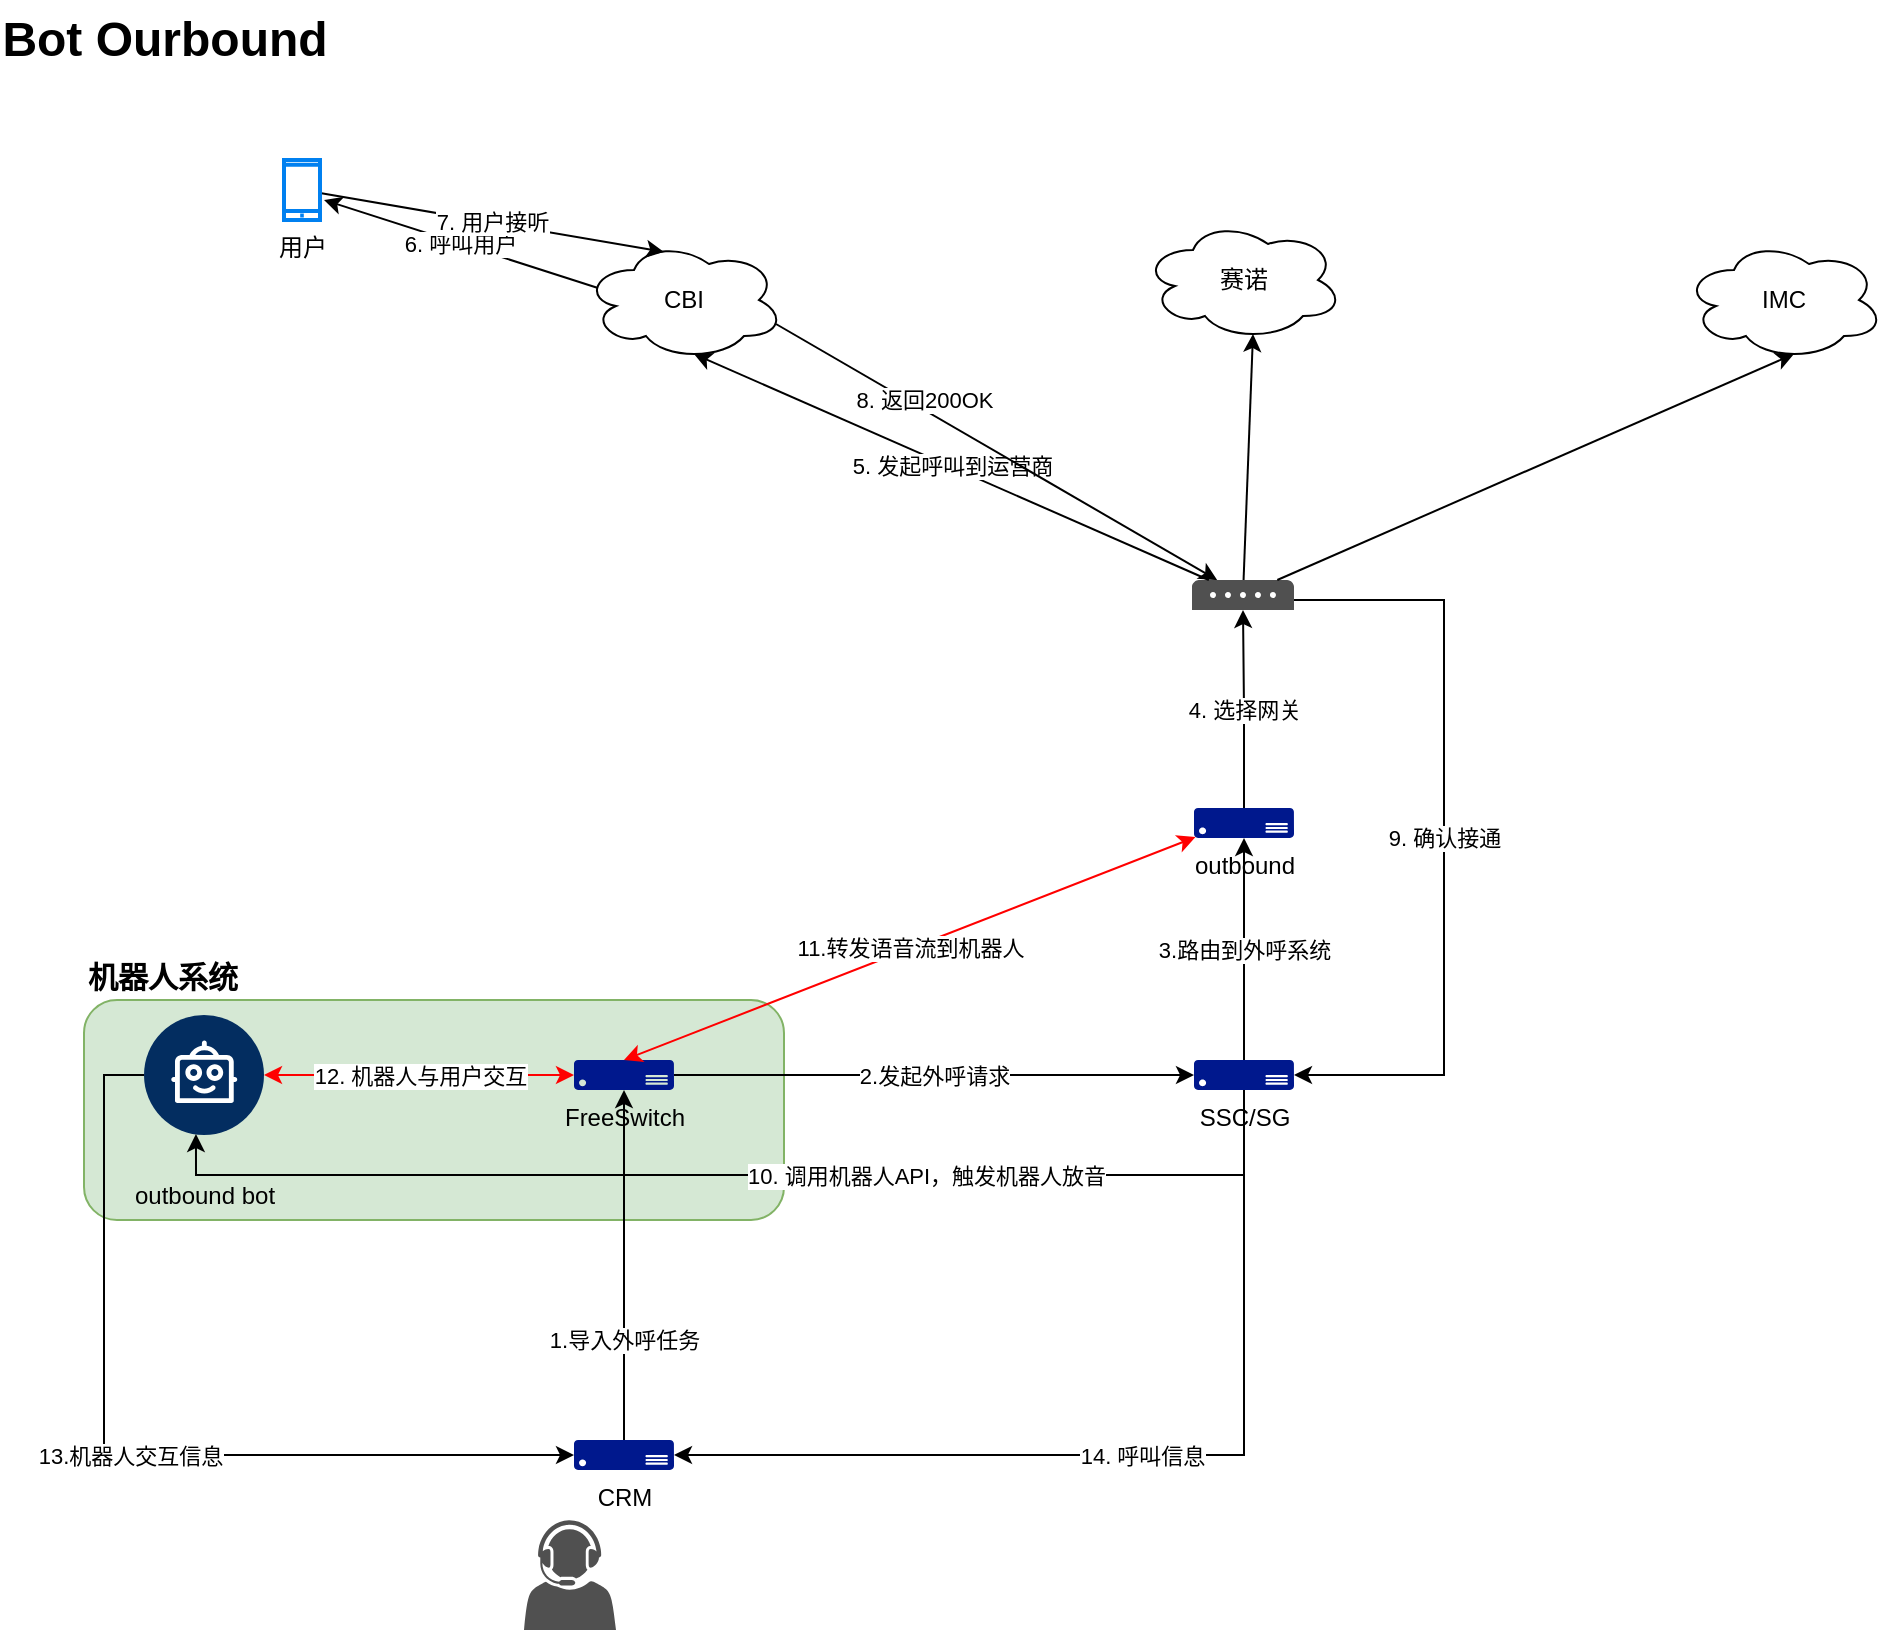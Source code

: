 <mxfile version="22.1.17" type="github">
  <diagram name="第 1 页" id="-GU9wbzKYo2kmMdxFR-d">
    <mxGraphModel dx="1434" dy="718" grid="1" gridSize="10" guides="1" tooltips="1" connect="1" arrows="1" fold="1" page="1" pageScale="1" pageWidth="1169" pageHeight="827" math="0" shadow="0">
      <root>
        <mxCell id="0" />
        <mxCell id="1" parent="0" />
        <mxCell id="drsyYb6Or7yOjJQy-XR_-30" value="&lt;b&gt;&lt;font style=&quot;font-size: 15px;&quot;&gt;机器人系统&lt;/font&gt;&lt;/b&gt;" style="rounded=1;whiteSpace=wrap;html=1;fillColor=#d5e8d4;strokeColor=#82b366;align=left;verticalAlign=bottom;horizontal=1;labelPosition=center;verticalLabelPosition=top;" parent="1" vertex="1">
          <mxGeometry x="50" y="510" width="350" height="110" as="geometry" />
        </mxCell>
        <mxCell id="drsyYb6Or7yOjJQy-XR_-1" value="" style="sketch=0;pointerEvents=1;shadow=0;dashed=0;html=1;strokeColor=none;fillColor=#505050;labelPosition=center;verticalLabelPosition=bottom;verticalAlign=top;outlineConnect=0;align=center;shape=mxgraph.office.communications.voip_gateway;" parent="1" vertex="1">
          <mxGeometry x="604" y="300" width="51" height="15" as="geometry" />
        </mxCell>
        <mxCell id="drsyYb6Or7yOjJQy-XR_-11" value="5. 发起呼叫到运营商" style="rounded=0;orthogonalLoop=1;jettySize=auto;html=1;exitX=0.55;exitY=0.95;exitDx=0;exitDy=0;exitPerimeter=0;startArrow=classic;startFill=1;endArrow=none;endFill=0;" parent="1" source="drsyYb6Or7yOjJQy-XR_-3" target="drsyYb6Or7yOjJQy-XR_-1" edge="1">
          <mxGeometry relative="1" as="geometry" />
        </mxCell>
        <mxCell id="drsyYb6Or7yOjJQy-XR_-18" value="8. 返回200OK" style="rounded=0;orthogonalLoop=1;jettySize=auto;html=1;exitX=0.96;exitY=0.7;exitDx=0;exitDy=0;exitPerimeter=0;" parent="1" source="drsyYb6Or7yOjJQy-XR_-3" target="drsyYb6Or7yOjJQy-XR_-1" edge="1">
          <mxGeometry x="-0.348" y="4" relative="1" as="geometry">
            <mxPoint as="offset" />
          </mxGeometry>
        </mxCell>
        <mxCell id="drsyYb6Or7yOjJQy-XR_-20" value="6. 呼叫用户" style="rounded=0;orthogonalLoop=1;jettySize=auto;html=1;exitX=0.07;exitY=0.4;exitDx=0;exitDy=0;exitPerimeter=0;" parent="1" source="drsyYb6Or7yOjJQy-XR_-3" edge="1">
          <mxGeometry relative="1" as="geometry">
            <mxPoint x="170" y="110" as="targetPoint" />
          </mxGeometry>
        </mxCell>
        <mxCell id="drsyYb6Or7yOjJQy-XR_-3" value="CBI" style="ellipse;shape=cloud;whiteSpace=wrap;html=1;align=center;" parent="1" vertex="1">
          <mxGeometry x="300" y="130" width="100" height="60" as="geometry" />
        </mxCell>
        <mxCell id="drsyYb6Or7yOjJQy-XR_-12" style="rounded=0;orthogonalLoop=1;jettySize=auto;html=1;exitX=0.55;exitY=0.95;exitDx=0;exitDy=0;exitPerimeter=0;startArrow=classic;startFill=1;endArrow=none;endFill=0;" parent="1" source="drsyYb6Or7yOjJQy-XR_-4" target="drsyYb6Or7yOjJQy-XR_-1" edge="1">
          <mxGeometry relative="1" as="geometry" />
        </mxCell>
        <mxCell id="drsyYb6Or7yOjJQy-XR_-4" value="赛诺" style="ellipse;shape=cloud;whiteSpace=wrap;html=1;align=center;" parent="1" vertex="1">
          <mxGeometry x="579.5" y="120" width="100" height="60" as="geometry" />
        </mxCell>
        <mxCell id="drsyYb6Or7yOjJQy-XR_-13" style="rounded=0;orthogonalLoop=1;jettySize=auto;html=1;exitX=0.55;exitY=0.95;exitDx=0;exitDy=0;exitPerimeter=0;endArrow=none;endFill=0;startArrow=classic;startFill=1;" parent="1" source="drsyYb6Or7yOjJQy-XR_-5" target="drsyYb6Or7yOjJQy-XR_-1" edge="1">
          <mxGeometry relative="1" as="geometry" />
        </mxCell>
        <mxCell id="drsyYb6Or7yOjJQy-XR_-5" value="IMC" style="ellipse;shape=cloud;whiteSpace=wrap;html=1;align=center;" parent="1" vertex="1">
          <mxGeometry x="850" y="130" width="100" height="60" as="geometry" />
        </mxCell>
        <mxCell id="drsyYb6Or7yOjJQy-XR_-6" value="" style="sketch=0;pointerEvents=1;shadow=0;dashed=0;html=1;strokeColor=none;fillColor=#505050;labelPosition=center;verticalLabelPosition=bottom;verticalAlign=top;outlineConnect=0;align=center;shape=mxgraph.office.users.call_center_agent;" parent="1" vertex="1">
          <mxGeometry x="270" y="770" width="46" height="55" as="geometry" />
        </mxCell>
        <mxCell id="drsyYb6Or7yOjJQy-XR_-8" value="SSC/SG" style="sketch=0;aspect=fixed;pointerEvents=1;shadow=0;dashed=0;html=1;strokeColor=none;labelPosition=center;verticalLabelPosition=bottom;verticalAlign=top;align=center;fillColor=#00188D;shape=mxgraph.azure.server" parent="1" vertex="1">
          <mxGeometry x="605" y="540" width="50" height="15" as="geometry" />
        </mxCell>
        <mxCell id="drsyYb6Or7yOjJQy-XR_-16" value="4. 选择网关" style="edgeStyle=orthogonalEdgeStyle;rounded=0;orthogonalLoop=1;jettySize=auto;html=1;exitX=0.5;exitY=0;exitDx=0;exitDy=0;exitPerimeter=0;" parent="1" source="drsyYb6Or7yOjJQy-XR_-9" target="drsyYb6Or7yOjJQy-XR_-1" edge="1">
          <mxGeometry relative="1" as="geometry" />
        </mxCell>
        <mxCell id="drsyYb6Or7yOjJQy-XR_-9" value="outbound" style="sketch=0;aspect=fixed;pointerEvents=1;shadow=0;dashed=0;html=1;strokeColor=none;labelPosition=center;verticalLabelPosition=bottom;verticalAlign=top;align=center;fillColor=#00188D;shape=mxgraph.azure.server" parent="1" vertex="1">
          <mxGeometry x="605" y="414" width="50" height="15" as="geometry" />
        </mxCell>
        <mxCell id="drsyYb6Or7yOjJQy-XR_-10" value="CRM" style="sketch=0;aspect=fixed;pointerEvents=1;shadow=0;dashed=0;html=1;strokeColor=none;labelPosition=center;verticalLabelPosition=bottom;verticalAlign=top;align=center;fillColor=#00188D;shape=mxgraph.azure.server" parent="1" vertex="1">
          <mxGeometry x="295" y="730" width="50" height="15" as="geometry" />
        </mxCell>
        <mxCell id="drsyYb6Or7yOjJQy-XR_-14" value="2.发起外呼请求" style="rounded=0;orthogonalLoop=1;jettySize=auto;html=1;entryX=0;entryY=0.5;entryDx=0;entryDy=0;entryPerimeter=0;exitX=1;exitY=0.5;exitDx=0;exitDy=0;exitPerimeter=0;" parent="1" source="drsyYb6Or7yOjJQy-XR_-23" target="drsyYb6Or7yOjJQy-XR_-8" edge="1">
          <mxGeometry relative="1" as="geometry">
            <mxPoint x="350" y="547.5" as="sourcePoint" />
          </mxGeometry>
        </mxCell>
        <mxCell id="drsyYb6Or7yOjJQy-XR_-15" value="3.路由到外呼系统" style="edgeStyle=orthogonalEdgeStyle;rounded=0;orthogonalLoop=1;jettySize=auto;html=1;exitX=0.5;exitY=0;exitDx=0;exitDy=0;exitPerimeter=0;entryX=0.5;entryY=1;entryDx=0;entryDy=0;entryPerimeter=0;" parent="1" source="drsyYb6Or7yOjJQy-XR_-8" target="drsyYb6Or7yOjJQy-XR_-9" edge="1">
          <mxGeometry relative="1" as="geometry" />
        </mxCell>
        <mxCell id="drsyYb6Or7yOjJQy-XR_-17" value="1.导入外呼任务" style="edgeStyle=orthogonalEdgeStyle;rounded=0;orthogonalLoop=1;jettySize=auto;html=1;entryX=0.5;entryY=0;entryDx=0;entryDy=0;entryPerimeter=0;endArrow=none;endFill=0;startArrow=classic;startFill=1;exitX=0.5;exitY=1;exitDx=0;exitDy=0;exitPerimeter=0;" parent="1" source="drsyYb6Or7yOjJQy-XR_-23" target="drsyYb6Or7yOjJQy-XR_-10" edge="1">
          <mxGeometry x="0.429" relative="1" as="geometry">
            <mxPoint x="320" y="577.5" as="sourcePoint" />
            <mxPoint as="offset" />
          </mxGeometry>
        </mxCell>
        <mxCell id="drsyYb6Or7yOjJQy-XR_-21" value="7. 用户接听" style="rounded=0;orthogonalLoop=1;jettySize=auto;html=1;entryX=0.4;entryY=0.1;entryDx=0;entryDy=0;entryPerimeter=0;" parent="1" source="drsyYb6Or7yOjJQy-XR_-19" target="drsyYb6Or7yOjJQy-XR_-3" edge="1">
          <mxGeometry relative="1" as="geometry" />
        </mxCell>
        <mxCell id="drsyYb6Or7yOjJQy-XR_-19" value="用户" style="html=1;verticalLabelPosition=bottom;align=center;labelBackgroundColor=#ffffff;verticalAlign=top;strokeWidth=2;strokeColor=#0080F0;shadow=0;dashed=0;shape=mxgraph.ios7.icons.smartphone;" parent="1" vertex="1">
          <mxGeometry x="150" y="90" width="18" height="30" as="geometry" />
        </mxCell>
        <mxCell id="drsyYb6Or7yOjJQy-XR_-22" value="outbound bot" style="verticalLabelPosition=bottom;aspect=fixed;html=1;shape=mxgraph.salesforce.bots2;" parent="1" vertex="1">
          <mxGeometry x="80" y="517.5" width="60" height="60" as="geometry" />
        </mxCell>
        <mxCell id="drsyYb6Or7yOjJQy-XR_-23" value="FreeSwitch" style="sketch=0;aspect=fixed;pointerEvents=1;shadow=0;dashed=0;html=1;strokeColor=none;labelPosition=center;verticalLabelPosition=bottom;verticalAlign=top;align=center;fillColor=#00188D;shape=mxgraph.azure.server" parent="1" vertex="1">
          <mxGeometry x="295" y="540" width="50" height="15" as="geometry" />
        </mxCell>
        <mxCell id="drsyYb6Or7yOjJQy-XR_-25" value="9. 确认接通" style="edgeStyle=orthogonalEdgeStyle;rounded=0;orthogonalLoop=1;jettySize=auto;html=1;entryX=1;entryY=0.5;entryDx=0;entryDy=0;entryPerimeter=0;" parent="1" source="drsyYb6Or7yOjJQy-XR_-1" target="drsyYb6Or7yOjJQy-XR_-8" edge="1">
          <mxGeometry relative="1" as="geometry">
            <Array as="points">
              <mxPoint x="730" y="310" />
              <mxPoint x="730" y="548" />
            </Array>
          </mxGeometry>
        </mxCell>
        <mxCell id="drsyYb6Or7yOjJQy-XR_-26" value="10. 调用机器人API，触发机器人放音" style="edgeStyle=orthogonalEdgeStyle;rounded=0;orthogonalLoop=1;jettySize=auto;html=1;exitX=0.5;exitY=1;exitDx=0;exitDy=0;exitPerimeter=0;entryX=0.433;entryY=0.992;entryDx=0;entryDy=0;entryPerimeter=0;" parent="1" source="drsyYb6Or7yOjJQy-XR_-8" target="drsyYb6Or7yOjJQy-XR_-22" edge="1">
          <mxGeometry x="-0.31" relative="1" as="geometry">
            <mxPoint x="1" as="offset" />
          </mxGeometry>
        </mxCell>
        <mxCell id="drsyYb6Or7yOjJQy-XR_-27" value="12. 机器人与用户交互" style="edgeStyle=orthogonalEdgeStyle;rounded=0;orthogonalLoop=1;jettySize=auto;html=1;entryX=0;entryY=0.5;entryDx=0;entryDy=0;entryPerimeter=0;startArrow=classic;startFill=1;strokeColor=#FF0000;" parent="1" source="drsyYb6Or7yOjJQy-XR_-22" target="drsyYb6Or7yOjJQy-XR_-23" edge="1">
          <mxGeometry relative="1" as="geometry" />
        </mxCell>
        <mxCell id="drsyYb6Or7yOjJQy-XR_-28" value="11.转发语音流到机器人" style="rounded=0;orthogonalLoop=1;jettySize=auto;html=1;entryX=0.5;entryY=0;entryDx=0;entryDy=0;entryPerimeter=0;strokeColor=#FF0000;startArrow=classic;startFill=1;exitX=0.015;exitY=0.97;exitDx=0;exitDy=0;exitPerimeter=0;" parent="1" source="drsyYb6Or7yOjJQy-XR_-9" target="drsyYb6Or7yOjJQy-XR_-23" edge="1">
          <mxGeometry relative="1" as="geometry" />
        </mxCell>
        <mxCell id="drsyYb6Or7yOjJQy-XR_-31" value="13.机器人交互信息" style="edgeStyle=orthogonalEdgeStyle;rounded=0;orthogonalLoop=1;jettySize=auto;html=1;entryX=0;entryY=0.5;entryDx=0;entryDy=0;entryPerimeter=0;" parent="1" source="drsyYb6Or7yOjJQy-XR_-22" target="drsyYb6Or7yOjJQy-XR_-10" edge="1">
          <mxGeometry relative="1" as="geometry">
            <Array as="points">
              <mxPoint x="60" y="548" />
              <mxPoint x="60" y="738" />
            </Array>
          </mxGeometry>
        </mxCell>
        <mxCell id="drsyYb6Or7yOjJQy-XR_-32" value="14. 呼叫信息" style="edgeStyle=orthogonalEdgeStyle;rounded=0;orthogonalLoop=1;jettySize=auto;html=1;exitX=0.5;exitY=1;exitDx=0;exitDy=0;exitPerimeter=0;entryX=1;entryY=0.5;entryDx=0;entryDy=0;entryPerimeter=0;" parent="1" source="drsyYb6Or7yOjJQy-XR_-8" target="drsyYb6Or7yOjJQy-XR_-10" edge="1">
          <mxGeometry relative="1" as="geometry" />
        </mxCell>
        <mxCell id="xmkgbFA-iy0AewkgBqSU-1" value="Bot Ourbound" style="text;strokeColor=none;fillColor=none;html=1;fontSize=24;fontStyle=1;verticalAlign=middle;align=center;" vertex="1" parent="1">
          <mxGeometry x="40" y="10" width="100" height="40" as="geometry" />
        </mxCell>
      </root>
    </mxGraphModel>
  </diagram>
</mxfile>
